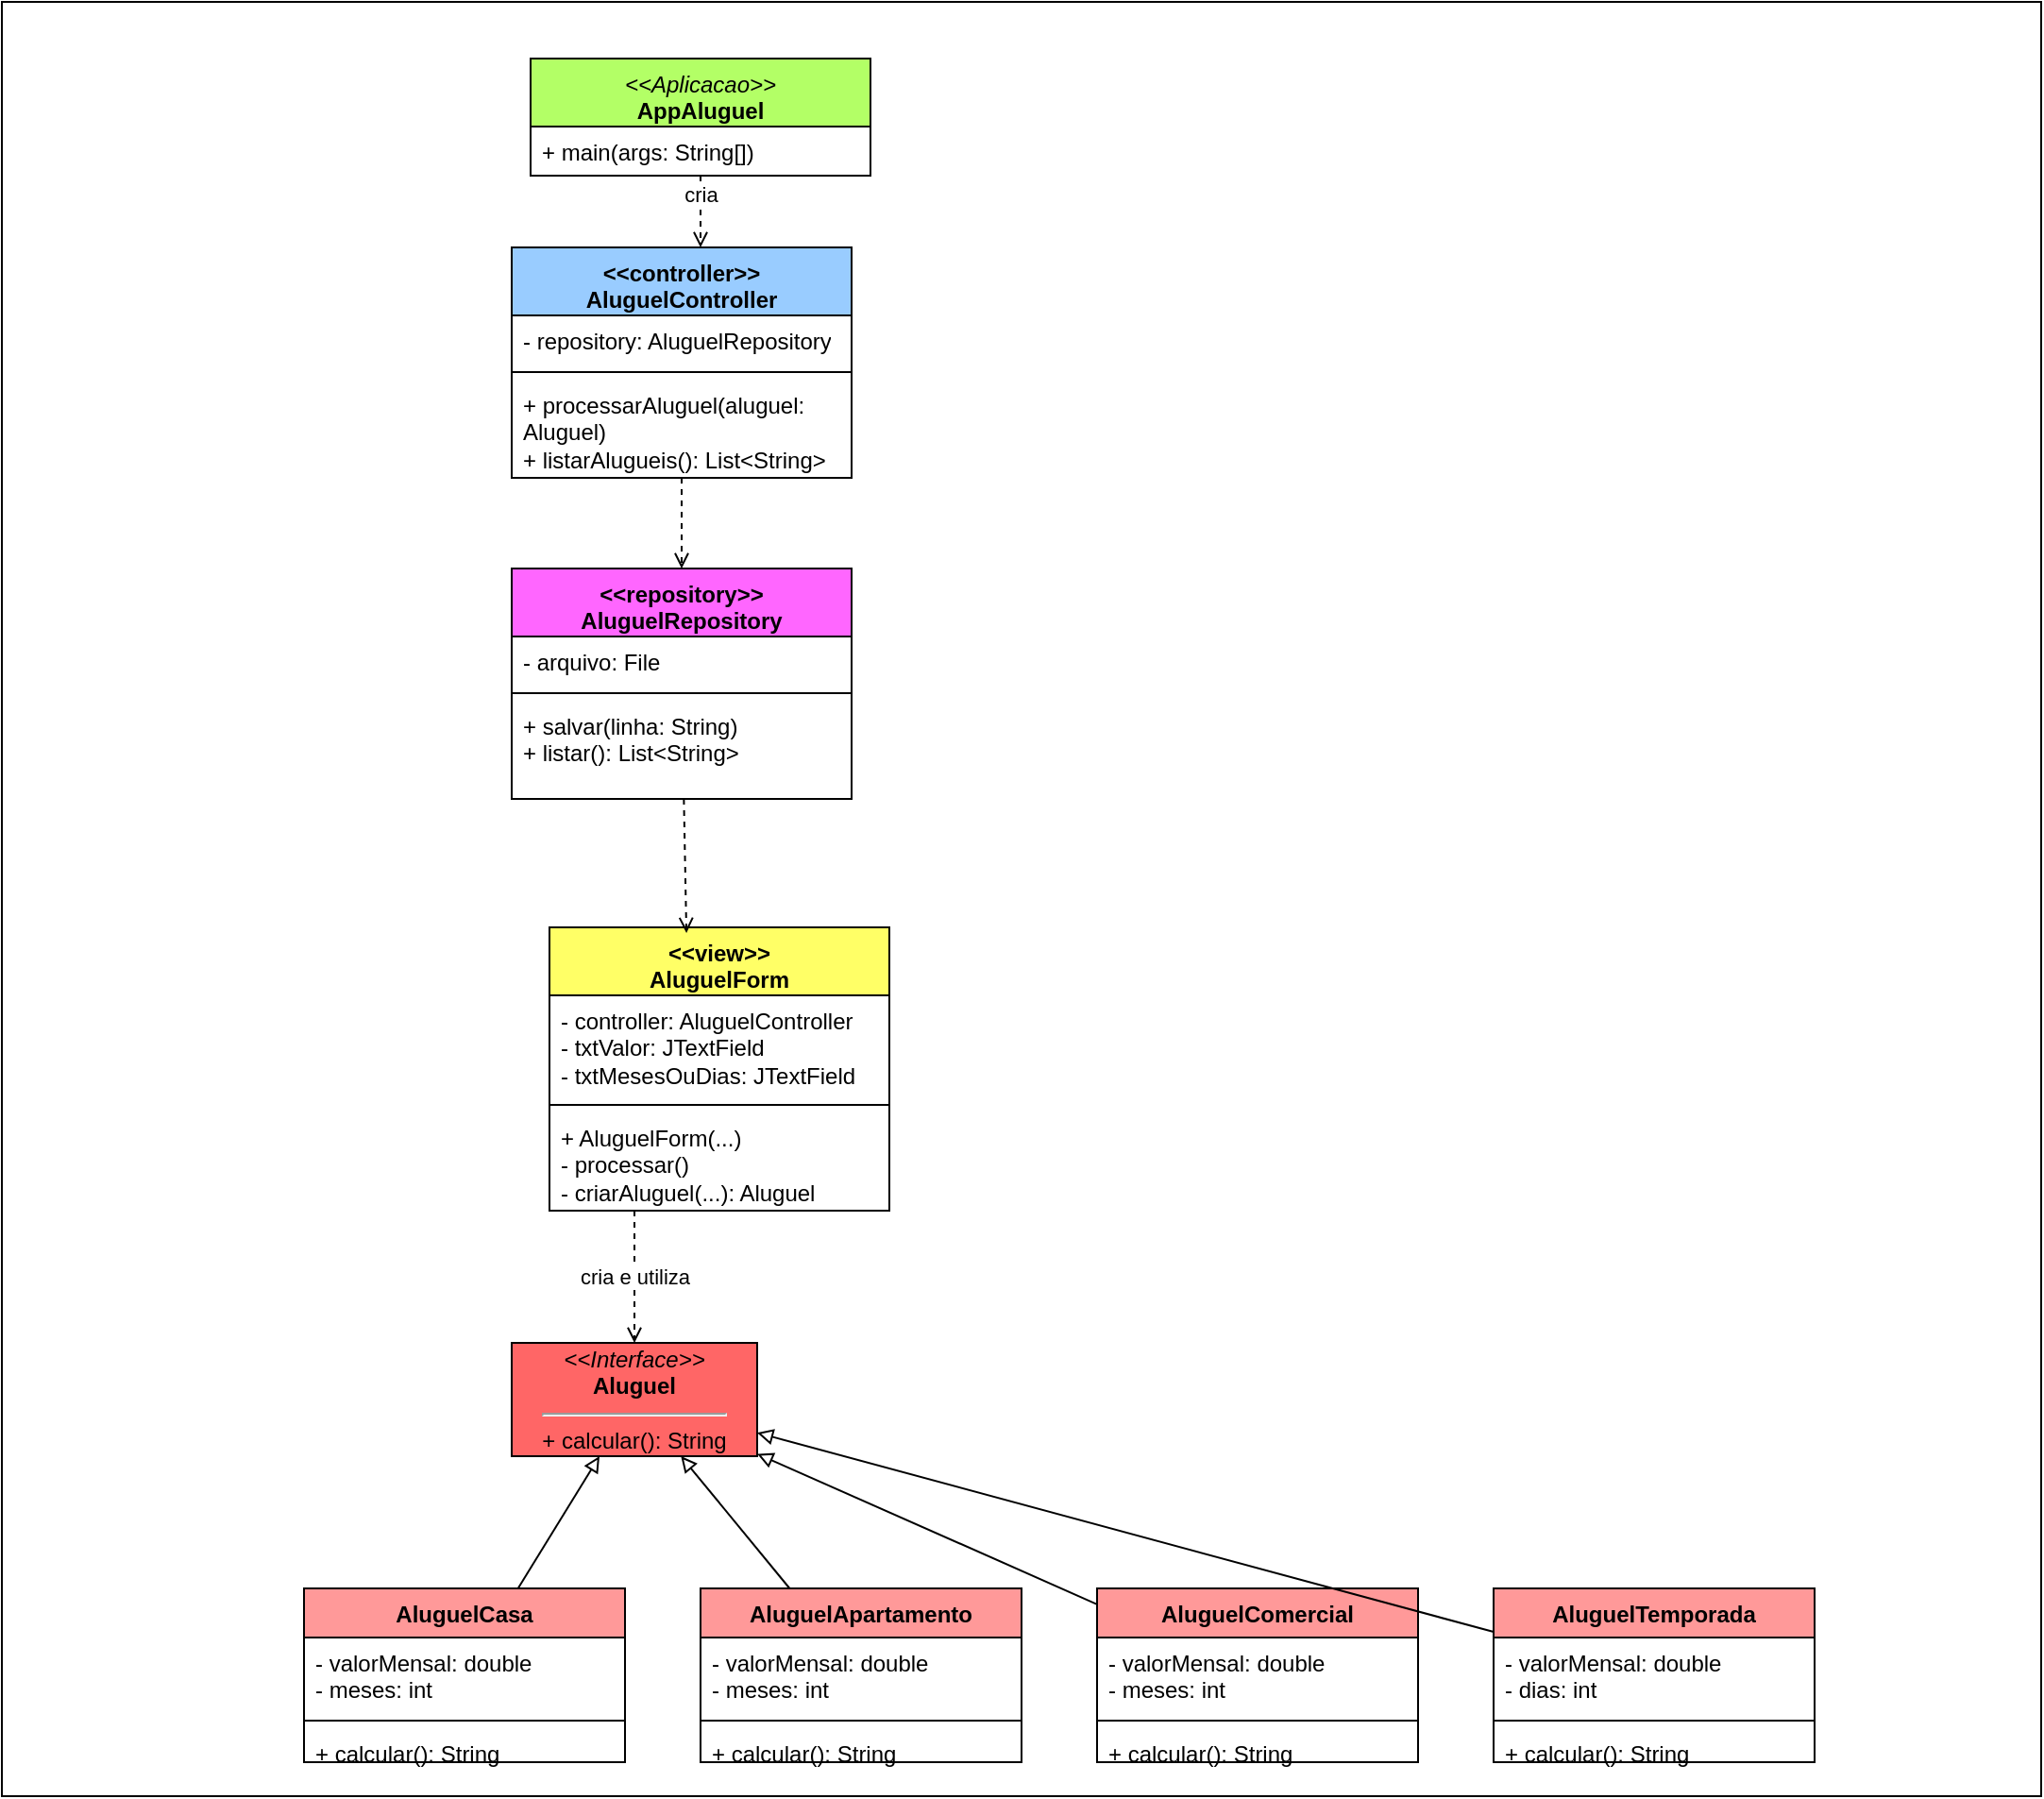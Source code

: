 <mxfile>
    <diagram id="bGE3eSWmCCWjXQUs_AP_" name="Page-1">
        <mxGraphModel dx="2122" dy="2112" grid="1" gridSize="10" guides="1" tooltips="1" connect="1" arrows="1" fold="1" page="1" pageScale="1" pageWidth="850" pageHeight="1100" math="0" shadow="0">
            <root>
                <mxCell id="0"/>
                <mxCell id="1" parent="0"/>
                <mxCell id="2" value="" style="rounded=0;whiteSpace=wrap;html=1;" vertex="1" parent="1">
                    <mxGeometry x="-110" y="-10" width="1080" height="950" as="geometry"/>
                </mxCell>
                <mxCell id="AppAluguel" value="&lt;i style=&quot;scrollbar-color: light-dark(#e2e2e2, #4b4b4b)&lt;br/&gt;&#x9;&#x9;&#x9;&#x9;&#x9;light-dark(#fbfbfb, var(--dark-panel-color));&quot;&gt;&amp;lt;&amp;lt;Aplicacao&amp;gt;&amp;gt;&lt;/i&gt;&lt;b&gt;&lt;br&gt;AppAluguel&lt;/b&gt;&lt;div&gt;&lt;br&gt;&lt;/div&gt;" style="swimlane;fontStyle=0;align=center;verticalAlign=top;childLayout=stackLayout;horizontal=1;startSize=36;horizontalStack=0;resizeParent=1;resizeParentMax=0;resizeLast=0;collapsible=1;marginBottom=0;whiteSpace=wrap;html=1;fillColor=#B3FF66;" parent="1" vertex="1">
                    <mxGeometry x="170" y="20" width="180" height="62" as="geometry"/>
                </mxCell>
                <mxCell id="AppAluguel_methods" value="+ main(args: String[])" style="text;strokeColor=none;fillColor=none;align=left;verticalAlign=top;spacingLeft=4;spacingRight=4;overflow=hidden;rotatable=0;points=[[0,0.5],[1,0.5]];portConstraint=eastwest;whiteSpace=wrap;html=1;" parent="AppAluguel" vertex="1">
                    <mxGeometry y="36" width="180" height="26" as="geometry"/>
                </mxCell>
                <mxCell id="AluguelForm" value="&lt;div&gt;&lt;b&gt;&amp;lt;&amp;lt;view&amp;gt;&amp;gt;&lt;/b&gt;&lt;/div&gt;&lt;b&gt;AluguelForm&lt;/b&gt;" style="swimlane;fontStyle=0;align=center;verticalAlign=top;childLayout=stackLayout;horizontal=1;startSize=36;horizontalStack=0;resizeParent=1;resizeParentMax=0;resizeLast=0;collapsible=1;marginBottom=0;whiteSpace=wrap;html=1;fillColor=#FFFF66;" parent="1" vertex="1">
                    <mxGeometry x="180" y="480" width="180" height="150" as="geometry"/>
                </mxCell>
                <mxCell id="AluguelForm_attrs" value="- controller: AluguelController&lt;br&gt;- txtValor: JTextField&lt;br&gt;- txtMesesOuDias: JTextField" style="text;strokeColor=none;fillColor=none;align=left;verticalAlign=top;spacingLeft=4;spacingRight=4;overflow=hidden;rotatable=0;points=[[0,0.5],[1,0.5]];portConstraint=eastwest;whiteSpace=wrap;html=1;" parent="AluguelForm" vertex="1">
                    <mxGeometry y="36" width="180" height="54" as="geometry"/>
                </mxCell>
                <mxCell id="AluguelForm_sep" value="" style="line;strokeWidth=1;fillColor=none;align=left;verticalAlign=middle;spacingTop=-1;spacingLeft=3;spacingRight=3;rotatable=0;labelPosition=right;points=[];portConstraint=eastwest;" parent="AluguelForm" vertex="1">
                    <mxGeometry y="90" width="180" height="8" as="geometry"/>
                </mxCell>
                <mxCell id="AluguelForm_methods" value="+ AluguelForm(...)&lt;br&gt;- processar()&lt;br&gt;- criarAluguel(...): Aluguel" style="text;strokeColor=none;fillColor=none;align=left;verticalAlign=top;spacingLeft=4;spacingRight=4;overflow=hidden;rotatable=0;points=[[0,0.5],[1,0.5]];portConstraint=eastwest;whiteSpace=wrap;html=1;" parent="AluguelForm" vertex="1">
                    <mxGeometry y="98" width="180" height="52" as="geometry"/>
                </mxCell>
                <mxCell id="arU0a10Ucl48eKL_MqDh-1" value="" style="edgeStyle=none;html=1;entryX=0.5;entryY=0;entryDx=0;entryDy=0;dashed=1;endArrow=open;endFill=0;" parent="1" source="AluguelController" target="AluguelRepository" edge="1">
                    <mxGeometry relative="1" as="geometry"/>
                </mxCell>
                <mxCell id="AluguelController" value="&lt;b&gt;&amp;lt;&amp;lt;controller&amp;gt;&amp;gt;&lt;br&gt;AluguelController&lt;/b&gt;&lt;div&gt;&lt;br&gt;&lt;/div&gt;" style="swimlane;fontStyle=0;align=center;verticalAlign=top;childLayout=stackLayout;horizontal=1;startSize=36;horizontalStack=0;resizeParent=1;resizeParentMax=0;resizeLast=0;collapsible=1;marginBottom=0;whiteSpace=wrap;html=1;fillColor=#99CCFF;" parent="1" vertex="1">
                    <mxGeometry x="160" y="120" width="180" height="122" as="geometry"/>
                </mxCell>
                <mxCell id="AluguelController_attrs" value="- repository: AluguelRepository" style="text;strokeColor=none;fillColor=none;align=left;verticalAlign=top;spacingLeft=4;spacingRight=4;overflow=hidden;rotatable=0;points=[[0,0.5],[1,0.5]];portConstraint=eastwest;whiteSpace=wrap;html=1;" parent="AluguelController" vertex="1">
                    <mxGeometry y="36" width="180" height="26" as="geometry"/>
                </mxCell>
                <mxCell id="AluguelController_sep" value="" style="line;strokeWidth=1;fillColor=none;align=left;verticalAlign=middle;spacingTop=-1;spacingLeft=3;spacingRight=3;rotatable=0;labelPosition=right;points=[];portConstraint=eastwest;" parent="AluguelController" vertex="1">
                    <mxGeometry y="62" width="180" height="8" as="geometry"/>
                </mxCell>
                <mxCell id="AluguelController_methods" value="+ processarAluguel(aluguel: Aluguel)&lt;br&gt;+ listarAlugueis(): List&amp;lt;String&amp;gt;" style="text;strokeColor=none;fillColor=none;align=left;verticalAlign=top;spacingLeft=4;spacingRight=4;overflow=hidden;rotatable=0;points=[[0,0.5],[1,0.5]];portConstraint=eastwest;whiteSpace=wrap;html=1;" parent="AluguelController" vertex="1">
                    <mxGeometry y="70" width="180" height="52" as="geometry"/>
                </mxCell>
                <mxCell id="arU0a10Ucl48eKL_MqDh-2" value="" style="edgeStyle=none;html=1;entryX=0.403;entryY=0.02;entryDx=0;entryDy=0;entryPerimeter=0;dashed=1;endArrow=open;endFill=0;" parent="1" source="AluguelRepository" target="AluguelForm" edge="1">
                    <mxGeometry relative="1" as="geometry"/>
                </mxCell>
                <mxCell id="AluguelRepository" value="&lt;div&gt;&lt;b&gt;&amp;lt;&amp;lt;repository&amp;gt;&amp;gt;&lt;/b&gt;&lt;/div&gt;&lt;b&gt;AluguelRepository&lt;/b&gt;" style="swimlane;fontStyle=0;align=center;verticalAlign=top;childLayout=stackLayout;horizontal=1;startSize=36;horizontalStack=0;resizeParent=1;resizeParentMax=0;resizeLast=0;collapsible=1;marginBottom=0;whiteSpace=wrap;html=1;fillColor=#FF66FF;" parent="1" vertex="1">
                    <mxGeometry x="160" y="290" width="180" height="122" as="geometry"/>
                </mxCell>
                <mxCell id="AluguelRepository_attrs" value="- arquivo: File" style="text;strokeColor=none;fillColor=none;align=left;verticalAlign=top;spacingLeft=4;spacingRight=4;overflow=hidden;rotatable=0;points=[[0,0.5],[1,0.5]];portConstraint=eastwest;whiteSpace=wrap;html=1;" parent="AluguelRepository" vertex="1">
                    <mxGeometry y="36" width="180" height="26" as="geometry"/>
                </mxCell>
                <mxCell id="AluguelRepository_sep" value="" style="line;strokeWidth=1;fillColor=none;align=left;verticalAlign=middle;spacingTop=-1;spacingLeft=3;spacingRight=3;rotatable=0;labelPosition=right;points=[];portConstraint=eastwest;" parent="AluguelRepository" vertex="1">
                    <mxGeometry y="62" width="180" height="8" as="geometry"/>
                </mxCell>
                <mxCell id="AluguelRepository_methods" value="+ salvar(linha: String)&lt;br&gt;+ listar(): List&amp;lt;String&amp;gt;" style="text;strokeColor=none;fillColor=none;align=left;verticalAlign=top;spacingLeft=4;spacingRight=4;overflow=hidden;rotatable=0;points=[[0,0.5],[1,0.5]];portConstraint=eastwest;whiteSpace=wrap;html=1;" parent="AluguelRepository" vertex="1">
                    <mxGeometry y="70" width="180" height="52" as="geometry"/>
                </mxCell>
                <mxCell id="Aluguel" value="&lt;i&gt;&amp;lt;&amp;lt;Interface&amp;gt;&amp;gt;&lt;/i&gt;&lt;br&gt;&lt;b&gt;Aluguel&lt;/b&gt;&lt;hr&gt;+ calcular(): String" style="html=1;whiteSpace=wrap;align=center;verticalAlign=middle;fillColor=#FF6666;" parent="1" vertex="1">
                    <mxGeometry x="160" y="700" width="130" height="60" as="geometry"/>
                </mxCell>
                <mxCell id="AluguelCasa" value="&lt;b&gt;AluguelCasa&lt;/b&gt;" style="swimlane;fontStyle=0;align=center;verticalAlign=top;childLayout=stackLayout;horizontal=1;startSize=26;horizontalStack=0;resizeParent=1;resizeParentMax=0;resizeLast=0;collapsible=1;marginBottom=0;whiteSpace=wrap;html=1;fillColor=#FF9999;" parent="1" vertex="1">
                    <mxGeometry x="50" y="830" width="170" height="92" as="geometry"/>
                </mxCell>
                <mxCell id="AluguelCasa_attrs" value="- valorMensal: double&lt;br&gt;- meses: int" style="text;strokeColor=none;fillColor=none;align=left;verticalAlign=top;spacingLeft=4;spacingRight=4;overflow=hidden;rotatable=0;points=[[0,0.5],[1,0.5]];portConstraint=eastwest;whiteSpace=wrap;html=1;" parent="AluguelCasa" vertex="1">
                    <mxGeometry y="26" width="170" height="40" as="geometry"/>
                </mxCell>
                <mxCell id="AluguelCasa_sep" value="" style="line;strokeWidth=1;fillColor=none;align=left;verticalAlign=middle;spacingTop=-1;spacingLeft=3;spacingRight=3;rotatable=0;labelPosition=right;points=[];portConstraint=eastwest;" parent="AluguelCasa" vertex="1">
                    <mxGeometry y="66" width="170" height="8" as="geometry"/>
                </mxCell>
                <mxCell id="AluguelCasa_methods" value="+ calcular(): String" style="text;strokeColor=none;fillColor=none;align=left;verticalAlign=top;spacingLeft=4;spacingRight=4;overflow=hidden;rotatable=0;points=[[0,0.5],[1,0.5]];portConstraint=eastwest;whiteSpace=wrap;html=1;" parent="AluguelCasa" vertex="1">
                    <mxGeometry y="74" width="170" height="18" as="geometry"/>
                </mxCell>
                <mxCell id="AluguelApartamento" value="&lt;b&gt;AluguelApartamento&lt;/b&gt;" style="swimlane;fontStyle=0;align=center;verticalAlign=top;childLayout=stackLayout;horizontal=1;startSize=26;horizontalStack=0;resizeParent=1;resizeParentMax=0;resizeLast=0;collapsible=1;marginBottom=0;whiteSpace=wrap;html=1;fillColor=#FF9999;" parent="1" vertex="1">
                    <mxGeometry x="260" y="830" width="170" height="92" as="geometry"/>
                </mxCell>
                <mxCell id="AluguelApartamento_attrs" value="- valorMensal: double&lt;br&gt;- meses: int" style="text;strokeColor=none;fillColor=none;align=left;verticalAlign=top;spacingLeft=4;spacingRight=4;overflow=hidden;rotatable=0;points=[[0,0.5],[1,0.5]];portConstraint=eastwest;whiteSpace=wrap;html=1;" parent="AluguelApartamento" vertex="1">
                    <mxGeometry y="26" width="170" height="40" as="geometry"/>
                </mxCell>
                <mxCell id="AluguelApartamento_sep" value="" style="line;strokeWidth=1;fillColor=none;align=left;verticalAlign=middle;spacingTop=-1;spacingLeft=3;spacingRight=3;rotatable=0;labelPosition=right;points=[];portConstraint=eastwest;" parent="AluguelApartamento" vertex="1">
                    <mxGeometry y="66" width="170" height="8" as="geometry"/>
                </mxCell>
                <mxCell id="AluguelApartamento_methods" value="+ calcular(): String" style="text;strokeColor=none;fillColor=none;align=left;verticalAlign=top;spacingLeft=4;spacingRight=4;overflow=hidden;rotatable=0;points=[[0,0.5],[1,0.5]];portConstraint=eastwest;whiteSpace=wrap;html=1;" parent="AluguelApartamento" vertex="1">
                    <mxGeometry y="74" width="170" height="18" as="geometry"/>
                </mxCell>
                <mxCell id="AluguelComercial" value="&lt;b&gt;AluguelComercial&lt;/b&gt;" style="swimlane;fontStyle=0;align=center;verticalAlign=top;childLayout=stackLayout;horizontal=1;startSize=26;horizontalStack=0;resizeParent=1;resizeParentMax=0;resizeLast=0;collapsible=1;marginBottom=0;whiteSpace=wrap;html=1;fillColor=#FF9999;" parent="1" vertex="1">
                    <mxGeometry x="470" y="830" width="170" height="92" as="geometry"/>
                </mxCell>
                <mxCell id="AluguelComercial_attrs" value="- valorMensal: double&lt;br&gt;- meses: int" style="text;strokeColor=none;fillColor=none;align=left;verticalAlign=top;spacingLeft=4;spacingRight=4;overflow=hidden;rotatable=0;points=[[0,0.5],[1,0.5]];portConstraint=eastwest;whiteSpace=wrap;html=1;" parent="AluguelComercial" vertex="1">
                    <mxGeometry y="26" width="170" height="40" as="geometry"/>
                </mxCell>
                <mxCell id="AluguelComercial_sep" value="" style="line;strokeWidth=1;fillColor=none;align=left;verticalAlign=middle;spacingTop=-1;spacingLeft=3;spacingRight=3;rotatable=0;labelPosition=right;points=[];portConstraint=eastwest;" parent="AluguelComercial" vertex="1">
                    <mxGeometry y="66" width="170" height="8" as="geometry"/>
                </mxCell>
                <mxCell id="AluguelComercial_methods" value="+ calcular(): String" style="text;strokeColor=none;fillColor=none;align=left;verticalAlign=top;spacingLeft=4;spacingRight=4;overflow=hidden;rotatable=0;points=[[0,0.5],[1,0.5]];portConstraint=eastwest;whiteSpace=wrap;html=1;" parent="AluguelComercial" vertex="1">
                    <mxGeometry y="74" width="170" height="18" as="geometry"/>
                </mxCell>
                <mxCell id="AluguelTemporada" value="&lt;b&gt;AluguelTemporada&lt;/b&gt;" style="swimlane;fontStyle=0;align=center;verticalAlign=top;childLayout=stackLayout;horizontal=1;startSize=26;horizontalStack=0;resizeParent=1;resizeParentMax=0;resizeLast=0;collapsible=1;marginBottom=0;whiteSpace=wrap;html=1;fillColor=#FF9999;" parent="1" vertex="1">
                    <mxGeometry x="680" y="830" width="170" height="92" as="geometry"/>
                </mxCell>
                <mxCell id="AluguelTemporada_attrs" value="- valorMensal: double&lt;br&gt;- dias: int" style="text;strokeColor=none;fillColor=none;align=left;verticalAlign=top;spacingLeft=4;spacingRight=4;overflow=hidden;rotatable=0;points=[[0,0.5],[1,0.5]];portConstraint=eastwest;whiteSpace=wrap;html=1;" parent="AluguelTemporada" vertex="1">
                    <mxGeometry y="26" width="170" height="40" as="geometry"/>
                </mxCell>
                <mxCell id="AluguelTemporada_sep" value="" style="line;strokeWidth=1;fillColor=none;align=left;verticalAlign=middle;spacingTop=-1;spacingLeft=3;spacingRight=3;rotatable=0;labelPosition=right;points=[];portConstraint=eastwest;" parent="AluguelTemporada" vertex="1">
                    <mxGeometry y="66" width="170" height="8" as="geometry"/>
                </mxCell>
                <mxCell id="AluguelTemporada_methods" value="+ calcular(): String" style="text;strokeColor=none;fillColor=none;align=left;verticalAlign=top;spacingLeft=4;spacingRight=4;overflow=hidden;rotatable=0;points=[[0,0.5],[1,0.5]];portConstraint=eastwest;whiteSpace=wrap;html=1;" parent="AluguelTemporada" vertex="1">
                    <mxGeometry y="74" width="170" height="18" as="geometry"/>
                </mxCell>
                <mxCell id="rel_App_Form" value="cria" style="endArrow=open;dashed=1;html=1;align=center;verticalAlign=bottom;" parent="1" source="AppAluguel" edge="1">
                    <mxGeometry relative="1" as="geometry">
                        <mxPoint x="260" y="120" as="targetPoint"/>
                    </mxGeometry>
                </mxCell>
                <mxCell id="rel_Form_Aluguel" value="cria e utiliza" style="endArrow=open;dashed=1;html=1;exitX=0.25;exitY=1;" parent="1" source="AluguelForm" target="Aluguel" edge="1">
                    <mxGeometry relative="1" as="geometry">
                        <mxPoint as="offset"/>
                    </mxGeometry>
                </mxCell>
                <mxCell id="impl_Casa_Aluguel" value="" style="endArrow=block;endFill=0;html=1;" parent="1" source="AluguelCasa" target="Aluguel" edge="1">
                    <mxGeometry relative="1" as="geometry"/>
                </mxCell>
                <mxCell id="impl_Apto_Aluguel" value="" style="endArrow=block;endFill=0;html=1;" parent="1" source="AluguelApartamento" target="Aluguel" edge="1">
                    <mxGeometry relative="1" as="geometry"/>
                </mxCell>
                <mxCell id="impl_Comercial_Aluguel" value="" style="endArrow=block;endFill=0;html=1;" parent="1" source="AluguelComercial" target="Aluguel" edge="1">
                    <mxGeometry relative="1" as="geometry"/>
                </mxCell>
                <mxCell id="impl_Temp_Aluguel" value="" style="endArrow=block;endFill=0;html=1;" parent="1" source="AluguelTemporada" target="Aluguel" edge="1">
                    <mxGeometry relative="1" as="geometry"/>
                </mxCell>
            </root>
        </mxGraphModel>
    </diagram>
</mxfile>